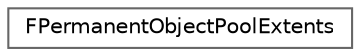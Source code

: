 digraph "Graphical Class Hierarchy"
{
 // INTERACTIVE_SVG=YES
 // LATEX_PDF_SIZE
  bgcolor="transparent";
  edge [fontname=Helvetica,fontsize=10,labelfontname=Helvetica,labelfontsize=10];
  node [fontname=Helvetica,fontsize=10,shape=box,height=0.2,width=0.4];
  rankdir="LR";
  Node0 [id="Node000000",label="FPermanentObjectPoolExtents",height=0.2,width=0.4,color="grey40", fillcolor="white", style="filled",URL="$dc/d35/classFPermanentObjectPoolExtents.html",tooltip="Helps check if an object is part of permanent object pool."];
}
